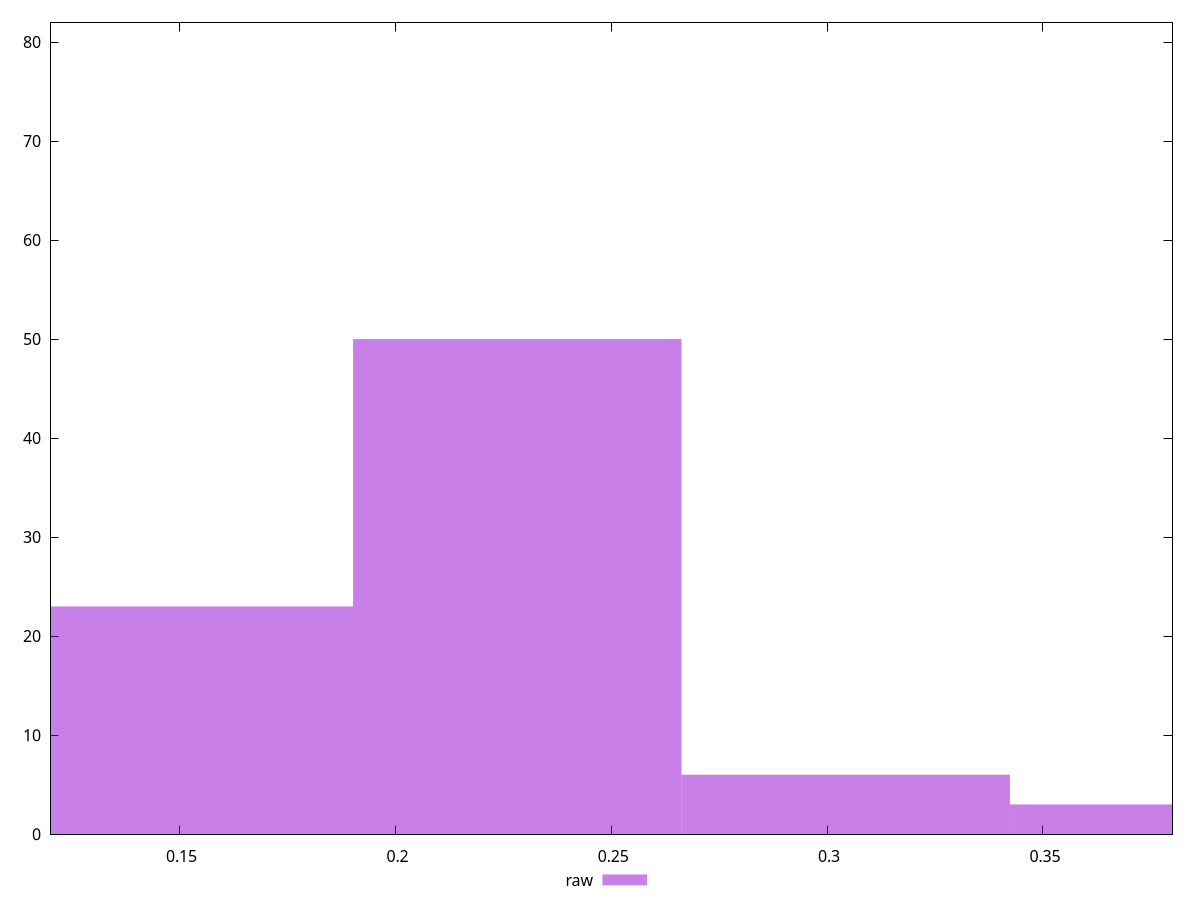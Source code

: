 reset

$raw <<EOF
0.3803827737370059 3
0.15215310949480237 23
0.22822966424220356 50
0.30430621898960475 6
EOF

set key outside below
set boxwidth 0.07607655474740119
set xrange [0.12:0.38]
set yrange [0:82]
set trange [0:82]
set style fill transparent solid 0.5 noborder
set terminal svg size 640, 490 enhanced background rgb 'white'
set output "reports/report_00028_2021-02-24T12-49-42.674Z/meta/score/samples/astro/raw/histogram.svg"

plot $raw title "raw" with boxes

reset
